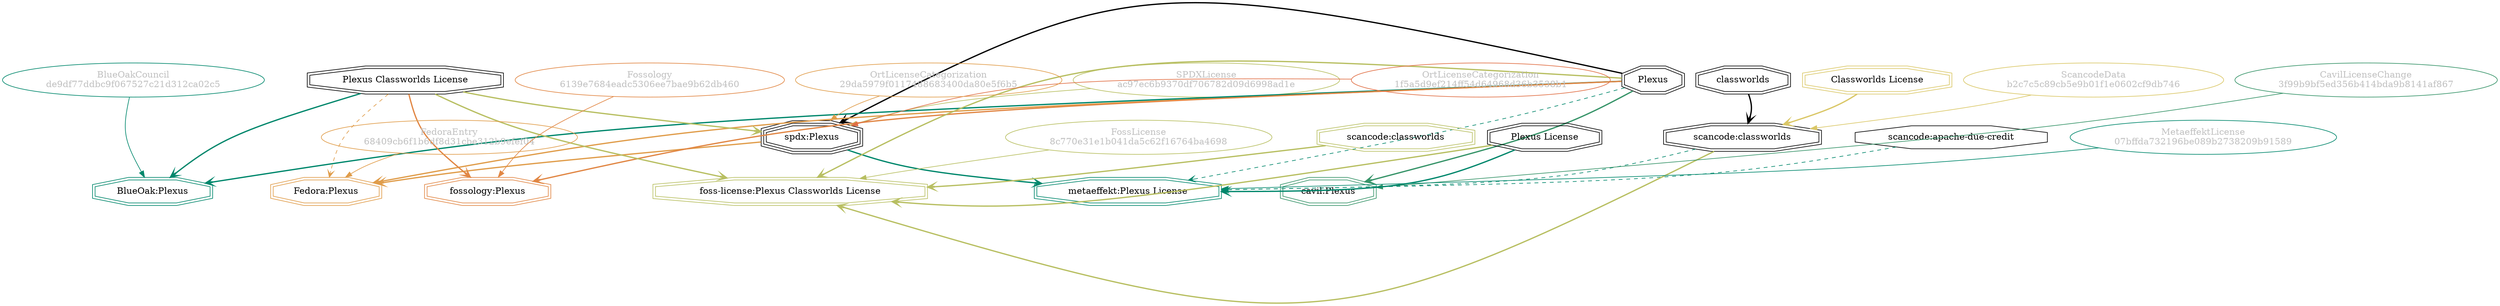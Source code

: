 strict digraph {
    node [shape=box];
    graph [splines=curved];
    3656 [label="SPDXLicense\nac97ec6b9370df706782d09d6998ad1e"
         ,fontcolor=gray
         ,color="#b8bf62"
         ,fillcolor="beige;1"
         ,shape=ellipse];
    3657 [label="spdx:Plexus"
         ,shape=tripleoctagon];
    3658 [label=Plexus
         ,shape=doubleoctagon];
    3659 [label="Plexus Classworlds License"
         ,shape=doubleoctagon];
    8311 [label="FedoraEntry\n68409cb6f1b6df8d31cbe312b9efef04"
         ,fontcolor=gray
         ,color="#e09d4b"
         ,fillcolor="beige;1"
         ,shape=ellipse];
    8312 [label="Fedora:Plexus"
         ,color="#e09d4b"
         ,shape=doubleoctagon];
    8971 [label="BlueOakCouncil\nde9df77ddbc9f067527c21d312ca02c5"
         ,fontcolor=gray
         ,color="#00876c"
         ,fillcolor="beige;1"
         ,shape=ellipse];
    8972 [label="BlueOak:Plexus"
         ,color="#00876c"
         ,shape=doubleoctagon];
    11761 [label="scancode:apache-due-credit"
          ,shape=octagon];
    13843 [label="ScancodeData\nb2c7c5c89cb5e9b01f1e0602cf9db746"
          ,fontcolor=gray
          ,color="#dac767"
          ,fillcolor="beige;1"
          ,shape=ellipse];
    13844 [label="scancode:classworlds"
          ,shape=doubleoctagon];
    13845 [label=classworlds
          ,shape=doubleoctagon];
    13846 [label="Classworlds License"
          ,color="#dac767"
          ,shape=doubleoctagon];
    27925 [label="Fossology\n6139e7684eadc5306ee7bae9b62db460"
          ,fontcolor=gray
          ,color="#e18745"
          ,fillcolor="beige;1"
          ,shape=ellipse];
    27926 [label="fossology:Plexus"
          ,color="#e18745"
          ,shape=doubleoctagon];
    35171 [label="OrtLicenseCategorization\n1f5a5d9ef214ff54d64968d36b3538b1"
          ,fontcolor=gray
          ,color="#e06f45"
          ,fillcolor="beige;1"
          ,shape=ellipse];
    36238 [label="OrtLicenseCategorization\n29da5979f0117488683400da80e5f6b5"
          ,fontcolor=gray
          ,color="#e09d4b"
          ,fillcolor="beige;1"
          ,shape=ellipse];
    37402 [label="CavilLicenseChange\n3f99b9bf5ed356b414bda9b8141af867"
          ,fontcolor=gray
          ,color="#379469"
          ,fillcolor="beige;1"
          ,shape=ellipse];
    37403 [label="cavil:Plexus"
          ,color="#379469"
          ,shape=doubleoctagon];
    47167 [label="MetaeffektLicense\n07bffda732196be089b2738209b91589"
          ,fontcolor=gray
          ,color="#00876c"
          ,fillcolor="beige;1"
          ,shape=ellipse];
    47168 [label="metaeffekt:Plexus License"
          ,color="#00876c"
          ,shape=doubleoctagon];
    47169 [label="Plexus License"
          ,shape=doubleoctagon];
    50771 [label="FossLicense\n8c770e31e1b041da5c62f16764ba4698"
          ,fontcolor=gray
          ,color="#b8bf62"
          ,fillcolor="beige;1"
          ,shape=ellipse];
    50772 [label="foss-license:Plexus Classworlds License"
          ,color="#b8bf62"
          ,shape=doubleoctagon];
    50773 [label="scancode:classworlds"
          ,color="#b8bf62"
          ,shape=doubleoctagon];
    3656 -> 3657 [weight=0.5
                 ,color="#b8bf62"];
    3657 -> 8312 [style=bold
                 ,arrowhead=vee
                 ,weight=0.7
                 ,color="#e09d4b"];
    3657 -> 47168 [style=bold
                  ,arrowhead=vee
                  ,weight=0.7
                  ,color="#00876c"];
    3658 -> 3657 [style=bold
                 ,arrowhead=vee
                 ,weight=0.7];
    3658 -> 8312 [style=bold
                 ,arrowhead=vee
                 ,weight=0.7
                 ,color="#e09d4b"];
    3658 -> 8312 [style=bold
                 ,arrowhead=vee
                 ,weight=0.7
                 ,color="#e09d4b"];
    3658 -> 8972 [style=bold
                 ,arrowhead=vee
                 ,weight=0.7
                 ,color="#00876c"];
    3658 -> 27926 [style=bold
                  ,arrowhead=vee
                  ,weight=0.7
                  ,color="#e18745"];
    3658 -> 37403 [style=bold
                  ,arrowhead=vee
                  ,weight=0.7
                  ,color="#379469"];
    3658 -> 37403 [style=bold
                  ,arrowhead=vee
                  ,weight=0.7
                  ,color="#379469"];
    3658 -> 47168 [style=dashed
                  ,arrowhead=vee
                  ,weight=0.5
                  ,color="#00876c"];
    3658 -> 50772 [style=bold
                  ,arrowhead=vee
                  ,weight=0.7
                  ,color="#b8bf62"];
    3659 -> 3657 [style=bold
                 ,arrowhead=vee
                 ,weight=0.7
                 ,color="#b8bf62"];
    3659 -> 8312 [style=dashed
                 ,arrowhead=vee
                 ,weight=0.5
                 ,color="#e09d4b"];
    3659 -> 8972 [style=bold
                 ,arrowhead=vee
                 ,weight=0.7
                 ,color="#00876c"];
    3659 -> 27926 [style=bold
                  ,arrowhead=vee
                  ,weight=0.7
                  ,color="#e18745"];
    3659 -> 50772 [style=bold
                  ,arrowhead=vee
                  ,weight=0.7
                  ,color="#b8bf62"];
    8311 -> 8312 [weight=0.5
                 ,color="#e09d4b"];
    8971 -> 8972 [weight=0.5
                 ,color="#00876c"];
    11761 -> 47168 [style=dashed
                   ,arrowhead=vee
                   ,weight=0.5
                   ,color="#00876c"];
    13843 -> 13844 [weight=0.5
                   ,color="#dac767"];
    13844 -> 47168 [style=dashed
                   ,arrowhead=vee
                   ,weight=0.5
                   ,color="#00876c"];
    13844 -> 50772 [style=bold
                   ,arrowhead=vee
                   ,weight=0.7
                   ,color="#b8bf62"];
    13845 -> 13844 [style=bold
                   ,arrowhead=vee
                   ,weight=0.7];
    13846 -> 13844 [style=bold
                   ,arrowhead=vee
                   ,weight=0.7
                   ,color="#dac767"];
    27925 -> 27926 [weight=0.5
                   ,color="#e18745"];
    35171 -> 3657 [weight=0.5
                  ,color="#e06f45"];
    36238 -> 3657 [weight=0.5
                  ,color="#e09d4b"];
    37402 -> 37403 [weight=0.5
                   ,color="#379469"];
    47167 -> 47168 [weight=0.5
                   ,color="#00876c"];
    47169 -> 47168 [style=bold
                   ,arrowhead=vee
                   ,weight=0.7
                   ,color="#00876c"];
    47169 -> 47168 [style=bold
                   ,arrowhead=vee
                   ,weight=0.7
                   ,color="#00876c"];
    47169 -> 50772 [style=bold
                   ,arrowhead=vee
                   ,weight=0.7
                   ,color="#b8bf62"];
    50771 -> 50772 [weight=0.5
                   ,color="#b8bf62"];
    50773 -> 50772 [style=bold
                   ,arrowhead=vee
                   ,weight=0.7
                   ,color="#b8bf62"];
}
